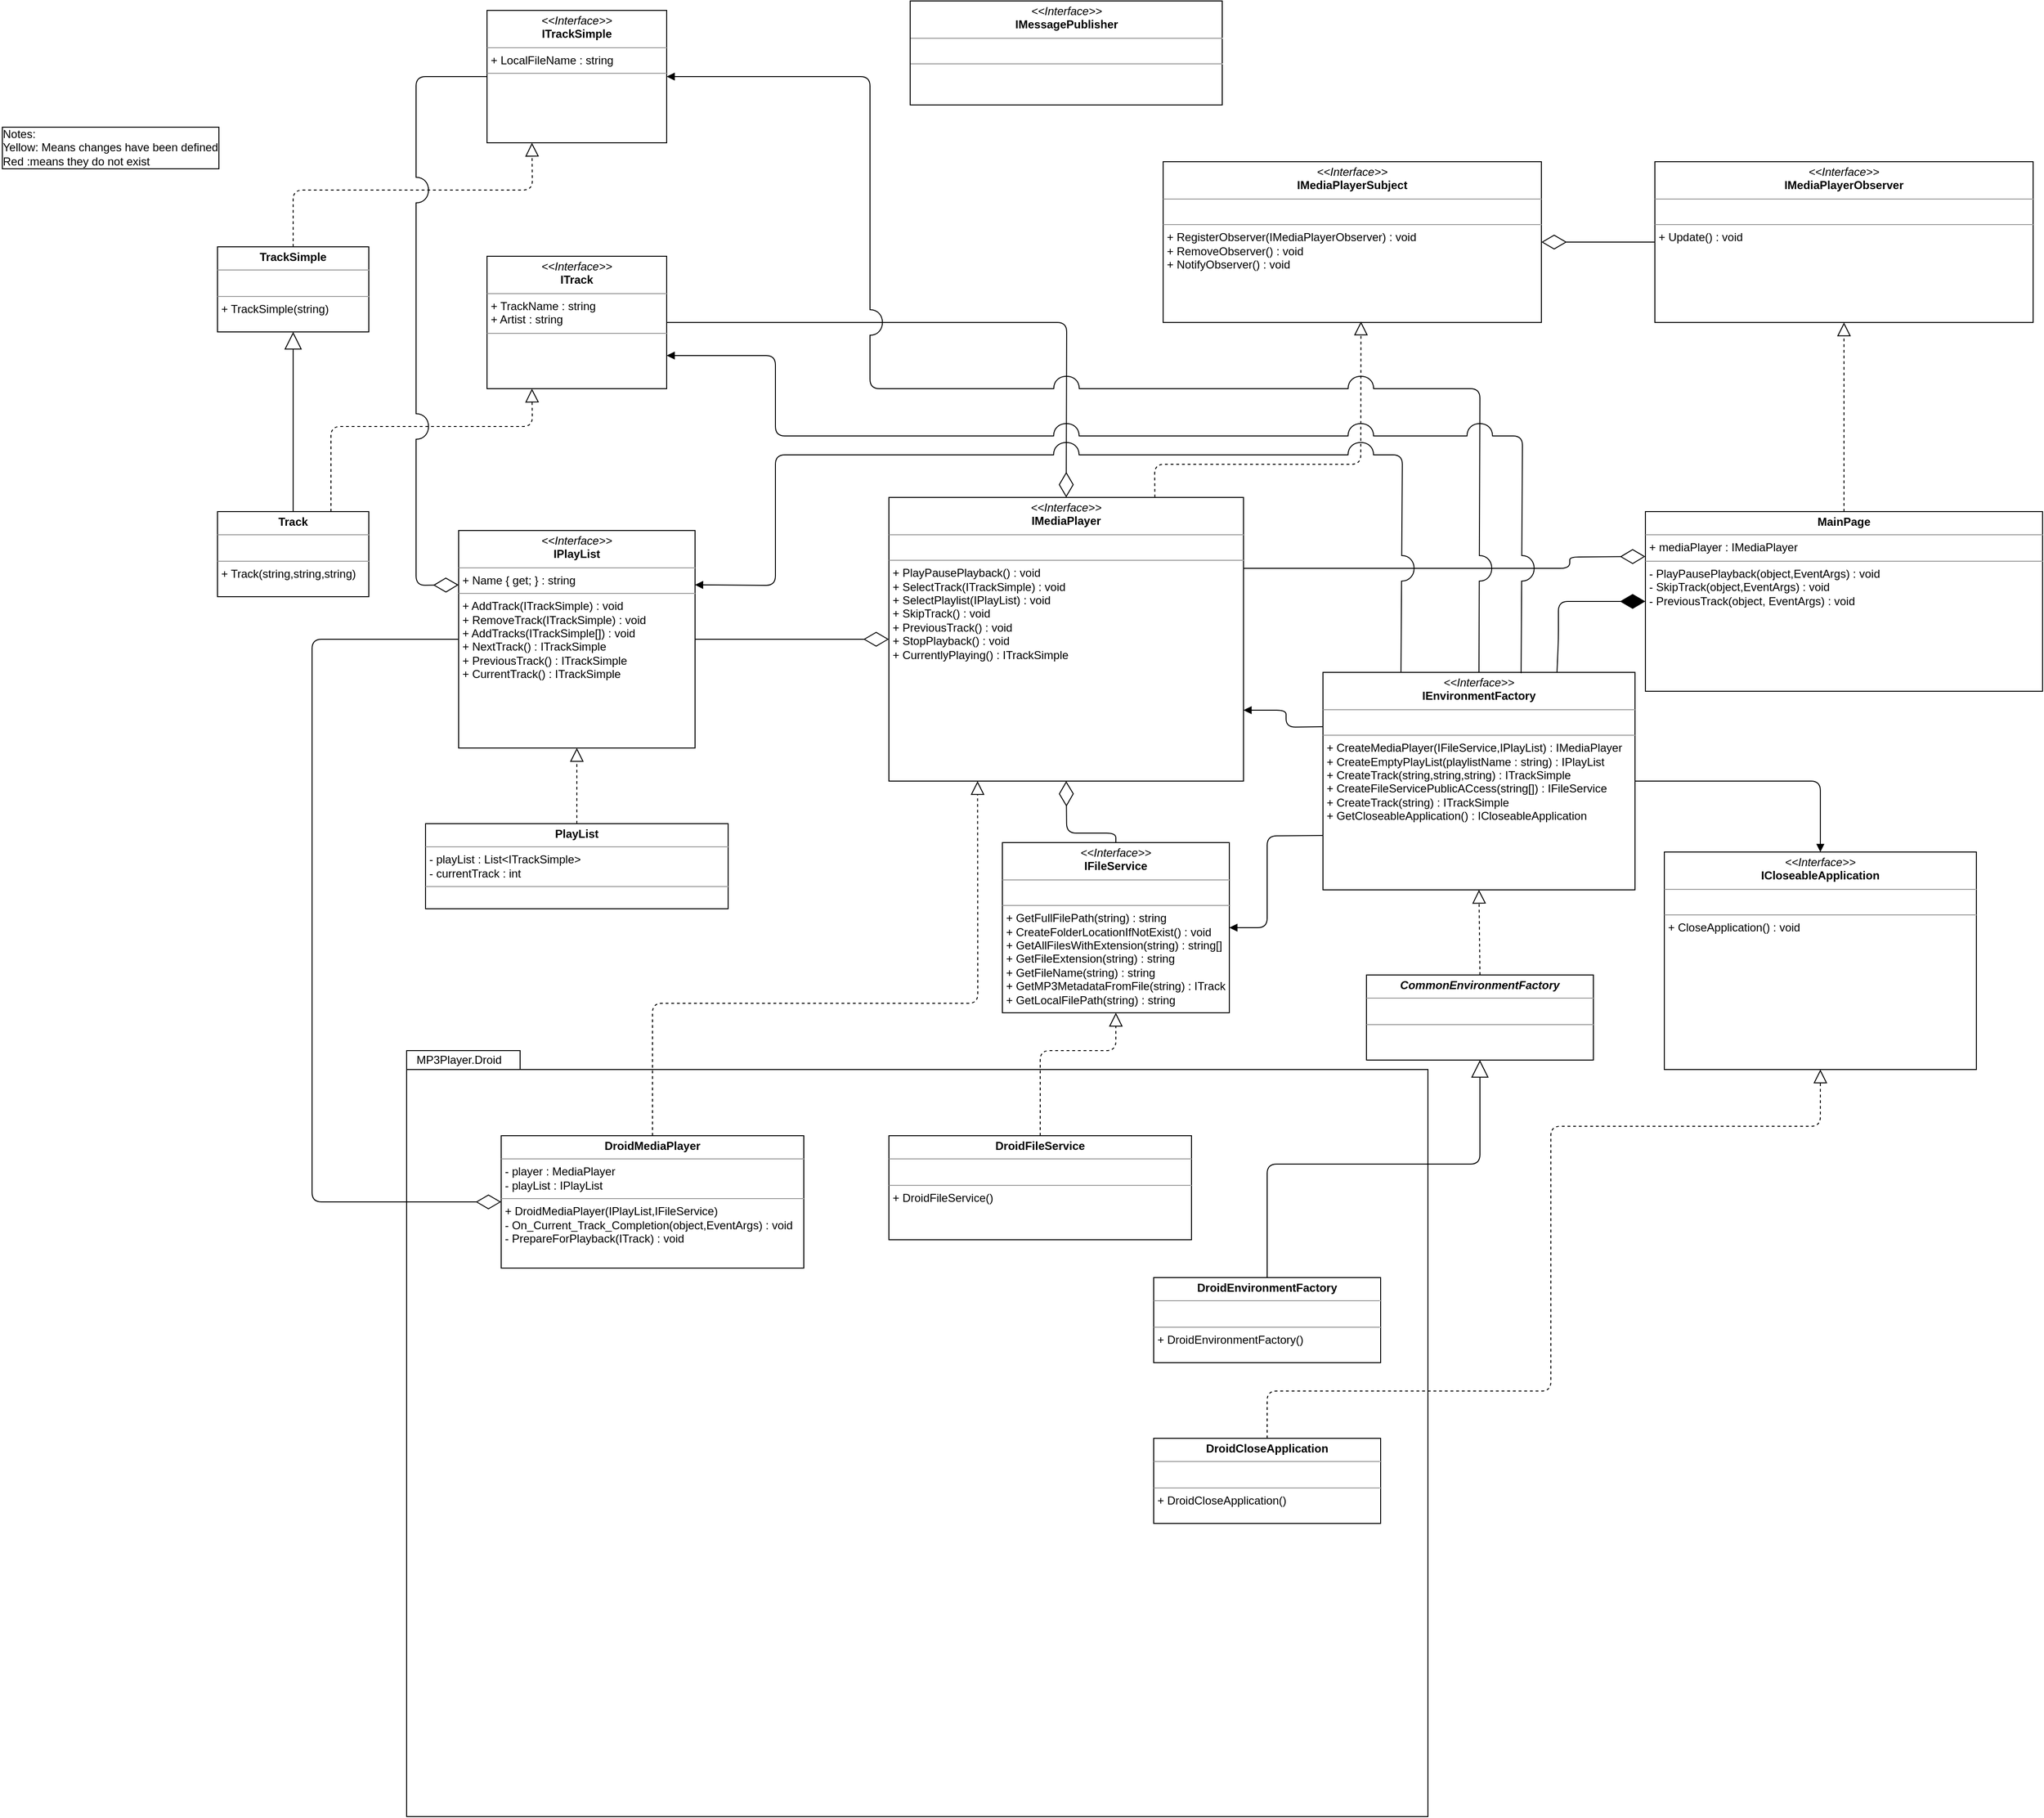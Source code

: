 <mxfile version="14.6.13" type="device"><diagram id="HUUeFHDhWBTNai8ZHie3" name="Page-1"><mxGraphModel dx="3972" dy="1922" grid="1" gridSize="10" guides="1" tooltips="1" connect="1" arrows="1" fold="1" page="1" pageScale="1" pageWidth="850" pageHeight="1100" math="0" shadow="0"><root><mxCell id="0"/><mxCell id="1" parent="0"/><mxCell id="qrjVzgQeKRkrGwkwkKDf-11" value="" style="endArrow=diamondThin;endFill=0;endSize=24;html=1;entryX=0;entryY=0.25;entryDx=0;entryDy=0;exitX=1;exitY=0.25;exitDx=0;exitDy=0;" parent="1" source="0vaAGUW5ZTAlbGXLbAiR-6" target="EVAu9j5WxXPU5zPUNy9v-1" edge="1"><mxGeometry width="160" relative="1" as="geometry"><mxPoint x="-390" y="-340" as="sourcePoint"/><mxPoint x="-230" y="-340" as="targetPoint"/><Array as="points"><mxPoint x="-260" y="-330"/><mxPoint x="-260" y="-342"/></Array></mxGeometry></mxCell><mxCell id="0vaAGUW5ZTAlbGXLbAiR-6" value="&lt;p style=&quot;margin: 0px ; margin-top: 4px ; text-align: center&quot;&gt;&lt;i&gt;&amp;lt;&amp;lt;Interface&amp;gt;&amp;gt;&lt;/i&gt;&lt;br&gt;&lt;b&gt;IMediaPlayer&lt;/b&gt;&lt;/p&gt;&lt;hr size=&quot;1&quot;&gt;&lt;p style=&quot;margin: 0px ; margin-left: 4px&quot;&gt;&lt;br&gt;&lt;/p&gt;&lt;hr size=&quot;1&quot;&gt;&lt;p style=&quot;margin: 0px ; margin-left: 4px&quot;&gt;&lt;span&gt;+ PlayPausePlayback() : void&lt;/span&gt;&lt;br&gt;&lt;/p&gt;&lt;p style=&quot;margin: 0px ; margin-left: 4px&quot;&gt;&lt;span&gt;+ SelectTrack(ITrackSimple) : void&lt;/span&gt;&lt;/p&gt;&lt;p style=&quot;margin: 0px ; margin-left: 4px&quot;&gt;&lt;span&gt;+ SelectPlaylist(IPlayList) : void&lt;/span&gt;&lt;/p&gt;&lt;p style=&quot;margin: 0px ; margin-left: 4px&quot;&gt;+ SkipTrack() : void&lt;span&gt;&lt;br&gt;&lt;/span&gt;&lt;/p&gt;&lt;p style=&quot;margin: 0px ; margin-left: 4px&quot;&gt;+ PreviousTrack() : void&lt;/p&gt;&lt;p style=&quot;margin: 0px ; margin-left: 4px&quot;&gt;+ StopPlayback() : void&lt;/p&gt;&lt;p style=&quot;margin: 0px ; margin-left: 4px&quot;&gt;+ CurrentlyPlaying() : ITrackSimple&lt;/p&gt;&lt;p style=&quot;margin: 0px ; margin-left: 4px&quot;&gt;&lt;br&gt;&lt;/p&gt;" style="verticalAlign=top;align=left;overflow=fill;fontSize=12;fontFamily=Helvetica;html=1;" parent="1" vertex="1"><mxGeometry x="-980" y="-405" width="375" height="300" as="geometry"/></mxCell><mxCell id="0vaAGUW5ZTAlbGXLbAiR-7" value="&lt;p style=&quot;margin: 0px ; margin-top: 4px ; text-align: center&quot;&gt;&lt;i&gt;&amp;lt;&amp;lt;Interface&amp;gt;&amp;gt;&lt;/i&gt;&lt;br&gt;&lt;b&gt;ITrack&lt;/b&gt;&lt;/p&gt;&lt;hr size=&quot;1&quot;&gt;&lt;p style=&quot;margin: 0px ; margin-left: 4px&quot;&gt;+ TrackName : string&lt;/p&gt;&lt;p style=&quot;margin: 0px ; margin-left: 4px&quot;&gt;+ Artist : string&lt;/p&gt;&lt;hr size=&quot;1&quot;&gt;&lt;p style=&quot;margin: 0px ; margin-left: 4px&quot;&gt;&lt;br&gt;&lt;/p&gt;" style="verticalAlign=top;align=left;overflow=fill;fontSize=12;fontFamily=Helvetica;html=1;" parent="1" vertex="1"><mxGeometry x="-1405" y="-660" width="190" height="140" as="geometry"/></mxCell><mxCell id="mlcBbqj9xhRoWr511YXS-2" value="&lt;p style=&quot;margin: 0px ; margin-top: 4px ; text-align: center&quot;&gt;&lt;i&gt;&amp;lt;&amp;lt;Interface&amp;gt;&amp;gt;&lt;/i&gt;&lt;br&gt;&lt;b&gt;IPlayList&lt;/b&gt;&lt;/p&gt;&lt;hr size=&quot;1&quot;&gt;&lt;p style=&quot;margin: 0px ; margin-left: 4px&quot;&gt;+ Name { get; } : string&lt;/p&gt;&lt;hr size=&quot;1&quot;&gt;&lt;p style=&quot;margin: 0px ; margin-left: 4px&quot;&gt;+ AddTrack(ITrackSimple) : void&lt;/p&gt;&lt;p style=&quot;margin: 0px ; margin-left: 4px&quot;&gt;+ RemoveTrack(ITrackSimple) : void&lt;/p&gt;&lt;p style=&quot;margin: 0px ; margin-left: 4px&quot;&gt;+ AddTracks(ITrackSimple[]) : void&lt;/p&gt;&lt;p style=&quot;margin: 0px ; margin-left: 4px&quot;&gt;+ NextTrack() : ITrackSimple&lt;/p&gt;&lt;p style=&quot;margin: 0px ; margin-left: 4px&quot;&gt;+ PreviousTrack() : ITrackSimple&lt;/p&gt;&lt;p style=&quot;margin: 0px ; margin-left: 4px&quot;&gt;+ CurrentTrack() : ITrackSimple&amp;nbsp;&lt;/p&gt;&lt;p style=&quot;margin: 0px ; margin-left: 4px&quot;&gt;&lt;br&gt;&lt;/p&gt;" style="verticalAlign=top;align=left;overflow=fill;fontSize=12;fontFamily=Helvetica;html=1;" parent="1" vertex="1"><mxGeometry x="-1435" y="-370" width="250" height="230" as="geometry"/></mxCell><mxCell id="mlcBbqj9xhRoWr511YXS-3" value="" style="endArrow=diamondThin;endFill=0;endSize=24;html=1;entryX=0;entryY=0.5;entryDx=0;entryDy=0;exitX=1;exitY=0.5;exitDx=0;exitDy=0;" parent="1" source="mlcBbqj9xhRoWr511YXS-2" target="0vaAGUW5ZTAlbGXLbAiR-6" edge="1"><mxGeometry width="160" relative="1" as="geometry"><mxPoint x="-1230" y="-340" as="sourcePoint"/><mxPoint x="-1070" y="-340" as="targetPoint"/></mxGeometry></mxCell><mxCell id="mlcBbqj9xhRoWr511YXS-4" value="&lt;p style=&quot;margin: 0px ; margin-top: 4px ; text-align: center&quot;&gt;&lt;b&gt;PlayList&lt;/b&gt;&lt;/p&gt;&lt;hr size=&quot;1&quot;&gt;&lt;p style=&quot;margin: 0px ; margin-left: 4px&quot;&gt;- playList : List&amp;lt;ITrackSimple&amp;gt;&lt;/p&gt;&lt;p style=&quot;margin: 0px ; margin-left: 4px&quot;&gt;- currentTrack : int&lt;/p&gt;&lt;hr size=&quot;1&quot;&gt;&lt;p style=&quot;margin: 0px ; margin-left: 4px&quot;&gt;&lt;br&gt;&lt;/p&gt;" style="verticalAlign=top;align=left;overflow=fill;fontSize=12;fontFamily=Helvetica;html=1;" parent="1" vertex="1"><mxGeometry x="-1470" y="-60" width="320" height="90" as="geometry"/></mxCell><mxCell id="mlcBbqj9xhRoWr511YXS-5" value="" style="endArrow=block;dashed=1;endFill=0;endSize=12;html=1;entryX=0.5;entryY=1;entryDx=0;entryDy=0;exitX=0.5;exitY=0;exitDx=0;exitDy=0;" parent="1" source="mlcBbqj9xhRoWr511YXS-4" target="mlcBbqj9xhRoWr511YXS-2" edge="1"><mxGeometry width="160" relative="1" as="geometry"><mxPoint x="-1560" y="-90" as="sourcePoint"/><mxPoint x="-1400" y="-90" as="targetPoint"/></mxGeometry></mxCell><mxCell id="mlcBbqj9xhRoWr511YXS-8" value="" style="group;" parent="1" vertex="1" connectable="0"><mxGeometry x="-1490" y="180" width="1080" height="810" as="geometry"/></mxCell><mxCell id="mlcBbqj9xhRoWr511YXS-6" value="" style="shape=folder;fontStyle=1;spacingTop=10;tabWidth=120;tabHeight=20;tabPosition=left;html=1;" parent="mlcBbqj9xhRoWr511YXS-8" vertex="1"><mxGeometry width="1080" height="810" as="geometry"/></mxCell><mxCell id="mlcBbqj9xhRoWr511YXS-7" value="MP3Player.Droid" style="text;html=1;align=center;verticalAlign=middle;resizable=0;points=[];autosize=1;" parent="mlcBbqj9xhRoWr511YXS-8" vertex="1"><mxGeometry width="110" height="20" as="geometry"/></mxCell><mxCell id="mlcBbqj9xhRoWr511YXS-9" value="&lt;p style=&quot;margin: 0px ; margin-top: 4px ; text-align: center&quot;&gt;&lt;b&gt;DroidMediaPlayer&lt;/b&gt;&lt;/p&gt;&lt;hr size=&quot;1&quot;&gt;&lt;p style=&quot;margin: 0px ; margin-left: 4px&quot;&gt;- player : MediaPlayer&lt;/p&gt;&lt;p style=&quot;margin: 0px ; margin-left: 4px&quot;&gt;- playList : IPlayList&lt;/p&gt;&lt;hr size=&quot;1&quot;&gt;&lt;p style=&quot;margin: 0px ; margin-left: 4px&quot;&gt;+ DroidMediaPlayer(IPlayList,IFileService)&lt;/p&gt;&lt;p style=&quot;margin: 0px ; margin-left: 4px&quot;&gt;-&amp;nbsp;On_Current_Track_Completion(object,EventArgs) : void&lt;/p&gt;&lt;p style=&quot;margin: 0px ; margin-left: 4px&quot;&gt;-&amp;nbsp;PrepareForPlayback(ITrack) : void&lt;/p&gt;" style="verticalAlign=top;align=left;overflow=fill;fontSize=12;fontFamily=Helvetica;html=1;" parent="mlcBbqj9xhRoWr511YXS-8" vertex="1"><mxGeometry x="100" y="90" width="320" height="140" as="geometry"/></mxCell><mxCell id="mlcBbqj9xhRoWr511YXS-21" value="&lt;p style=&quot;margin: 0px ; margin-top: 4px ; text-align: center&quot;&gt;&lt;b&gt;DroidFileService&lt;/b&gt;&lt;/p&gt;&lt;hr size=&quot;1&quot;&gt;&lt;p style=&quot;margin: 0px ; margin-left: 4px&quot;&gt;&lt;br&gt;&lt;/p&gt;&lt;hr size=&quot;1&quot;&gt;&lt;p style=&quot;margin: 0px ; margin-left: 4px&quot;&gt;+ DroidFileService()&lt;/p&gt;" style="verticalAlign=top;align=left;overflow=fill;fontSize=12;fontFamily=Helvetica;html=1;" parent="mlcBbqj9xhRoWr511YXS-8" vertex="1"><mxGeometry x="510" y="90" width="320" height="110" as="geometry"/></mxCell><mxCell id="qrjVzgQeKRkrGwkwkKDf-4" value="&lt;p style=&quot;margin: 0px ; margin-top: 4px ; text-align: center&quot;&gt;&lt;b&gt;DroidEnvironmentFactory&lt;/b&gt;&lt;/p&gt;&lt;hr size=&quot;1&quot;&gt;&lt;p style=&quot;margin: 0px ; margin-left: 4px&quot;&gt;&lt;br&gt;&lt;/p&gt;&lt;hr size=&quot;1&quot;&gt;&lt;p style=&quot;margin: 0px ; margin-left: 4px&quot;&gt;+ DroidEnvironmentFactory()&lt;/p&gt;" style="verticalAlign=top;align=left;overflow=fill;fontSize=12;fontFamily=Helvetica;html=1;" parent="mlcBbqj9xhRoWr511YXS-8" vertex="1"><mxGeometry x="790" y="240" width="240" height="90" as="geometry"/></mxCell><mxCell id="DmhNiQMh7AugQAkQsUif-3" value="&lt;p style=&quot;margin: 0px ; margin-top: 4px ; text-align: center&quot;&gt;&lt;b&gt;DroidCloseApplication&lt;/b&gt;&lt;/p&gt;&lt;hr size=&quot;1&quot;&gt;&lt;p style=&quot;margin: 0px ; margin-left: 4px&quot;&gt;&lt;br&gt;&lt;/p&gt;&lt;hr size=&quot;1&quot;&gt;&lt;p style=&quot;margin: 0px ; margin-left: 4px&quot;&gt;+ DroidCloseApplication()&lt;/p&gt;" style="verticalAlign=top;align=left;overflow=fill;fontSize=12;fontFamily=Helvetica;html=1;" parent="mlcBbqj9xhRoWr511YXS-8" vertex="1"><mxGeometry x="790" y="410" width="240" height="90" as="geometry"/></mxCell><mxCell id="mlcBbqj9xhRoWr511YXS-10" value="" style="endArrow=block;dashed=1;endFill=0;endSize=12;html=1;entryX=0.25;entryY=1;entryDx=0;entryDy=0;exitX=0.5;exitY=0;exitDx=0;exitDy=0;" parent="1" source="mlcBbqj9xhRoWr511YXS-9" target="0vaAGUW5ZTAlbGXLbAiR-6" edge="1"><mxGeometry width="160" relative="1" as="geometry"><mxPoint x="-940" y="60" as="sourcePoint"/><mxPoint x="-780" y="60" as="targetPoint"/><Array as="points"><mxPoint x="-1230" y="130"/><mxPoint x="-886" y="130"/></Array></mxGeometry></mxCell><mxCell id="mlcBbqj9xhRoWr511YXS-11" value="" style="endArrow=diamondThin;endFill=0;endSize=24;html=1;entryX=0;entryY=0.5;entryDx=0;entryDy=0;exitX=0;exitY=0.5;exitDx=0;exitDy=0;" parent="1" source="mlcBbqj9xhRoWr511YXS-2" target="mlcBbqj9xhRoWr511YXS-9" edge="1"><mxGeometry width="160" relative="1" as="geometry"><mxPoint x="-1420" y="90" as="sourcePoint"/><mxPoint x="-1260" y="90" as="targetPoint"/><Array as="points"><mxPoint x="-1590" y="-255"/><mxPoint x="-1590" y="340"/></Array></mxGeometry></mxCell><mxCell id="mlcBbqj9xhRoWr511YXS-14" value="" style="endArrow=diamondThin;endFill=0;endSize=24;html=1;entryX=0.5;entryY=0;entryDx=0;entryDy=0;exitX=1;exitY=0.5;exitDx=0;exitDy=0;" parent="1" source="0vaAGUW5ZTAlbGXLbAiR-7" target="0vaAGUW5ZTAlbGXLbAiR-6" edge="1"><mxGeometry width="160" relative="1" as="geometry"><mxPoint x="-1040" y="-560" as="sourcePoint"/><mxPoint x="-970" y="-200" as="targetPoint"/><Array as="points"><mxPoint x="-792" y="-590"/></Array></mxGeometry></mxCell><mxCell id="mlcBbqj9xhRoWr511YXS-15" value="&lt;p style=&quot;margin: 0px ; margin-top: 4px ; text-align: center&quot;&gt;&lt;i&gt;&amp;lt;&amp;lt;Interface&amp;gt;&amp;gt;&lt;/i&gt;&lt;br&gt;&lt;b&gt;IFileService&lt;/b&gt;&lt;/p&gt;&lt;hr size=&quot;1&quot;&gt;&lt;p style=&quot;margin: 0px ; margin-left: 4px&quot;&gt;&lt;br&gt;&lt;/p&gt;&lt;hr size=&quot;1&quot;&gt;&lt;p style=&quot;margin: 0px ; margin-left: 4px&quot;&gt;+ GetFullFilePath(string) : string&lt;/p&gt;&lt;p style=&quot;margin: 0px ; margin-left: 4px&quot;&gt;+ CreateFolderLocationIfNotExist() : void&lt;/p&gt;&lt;p style=&quot;margin: 0px ; margin-left: 4px&quot;&gt;+ GetAllFilesWithExtension(string) : string[]&lt;/p&gt;&lt;p style=&quot;margin: 0px ; margin-left: 4px&quot;&gt;+ GetFileExtension(string) : string&lt;/p&gt;&lt;p style=&quot;margin: 0px ; margin-left: 4px&quot;&gt;+ GetFileName(string) : string&lt;/p&gt;&lt;p style=&quot;margin: 0px ; margin-left: 4px&quot;&gt;+ GetMP3MetadataFromFile(string) : ITrack&lt;/p&gt;&lt;p style=&quot;margin: 0px ; margin-left: 4px&quot;&gt;+ GetLocalFilePath(string) : string&lt;/p&gt;" style="verticalAlign=top;align=left;overflow=fill;fontSize=12;fontFamily=Helvetica;html=1;" parent="1" vertex="1"><mxGeometry x="-860" y="-40" width="240" height="180" as="geometry"/></mxCell><mxCell id="mlcBbqj9xhRoWr511YXS-22" value="" style="endArrow=block;dashed=1;endFill=0;endSize=12;html=1;entryX=0.5;entryY=1;entryDx=0;entryDy=0;exitX=0.5;exitY=0;exitDx=0;exitDy=0;" parent="1" source="mlcBbqj9xhRoWr511YXS-21" target="mlcBbqj9xhRoWr511YXS-15" edge="1"><mxGeometry width="160" relative="1" as="geometry"><mxPoint x="-1220" y="280" as="sourcePoint"/><mxPoint x="-876.25" y="-50" as="targetPoint"/><Array as="points"><mxPoint x="-820" y="180"/><mxPoint x="-740" y="180"/></Array></mxGeometry></mxCell><mxCell id="mlcBbqj9xhRoWr511YXS-23" value="" style="endArrow=diamondThin;endFill=0;endSize=24;html=1;exitX=0.5;exitY=0;exitDx=0;exitDy=0;entryX=0.5;entryY=1;entryDx=0;entryDy=0;" parent="1" source="mlcBbqj9xhRoWr511YXS-15" target="0vaAGUW5ZTAlbGXLbAiR-6" edge="1"><mxGeometry width="160" relative="1" as="geometry"><mxPoint x="-1110" y="30" as="sourcePoint"/><mxPoint x="-950" y="30" as="targetPoint"/><Array as="points"><mxPoint x="-740" y="-50"/><mxPoint x="-792" y="-50"/></Array></mxGeometry></mxCell><mxCell id="mlcBbqj9xhRoWr511YXS-25" value="&lt;p style=&quot;margin: 0px ; margin-top: 4px ; text-align: center&quot;&gt;&lt;b&gt;Track&lt;/b&gt;&lt;/p&gt;&lt;hr size=&quot;1&quot;&gt;&lt;p style=&quot;margin: 0px ; margin-left: 4px&quot;&gt;&lt;br&gt;&lt;/p&gt;&lt;hr size=&quot;1&quot;&gt;&lt;p style=&quot;margin: 0px ; margin-left: 4px&quot;&gt;+ Track(string,string,string)&lt;/p&gt;" style="verticalAlign=top;align=left;overflow=fill;fontSize=12;fontFamily=Helvetica;html=1;" parent="1" vertex="1"><mxGeometry x="-1690" y="-390" width="160" height="90" as="geometry"/></mxCell><mxCell id="mlcBbqj9xhRoWr511YXS-26" value="" style="endArrow=block;dashed=1;endFill=0;endSize=12;html=1;entryX=0.25;entryY=1;entryDx=0;entryDy=0;exitX=0.75;exitY=0;exitDx=0;exitDy=0;" parent="1" source="mlcBbqj9xhRoWr511YXS-25" target="0vaAGUW5ZTAlbGXLbAiR-7" edge="1"><mxGeometry width="160" relative="1" as="geometry"><mxPoint x="-1630" y="-550" as="sourcePoint"/><mxPoint x="-1470" y="-550" as="targetPoint"/><Array as="points"><mxPoint x="-1570" y="-480"/><mxPoint x="-1357" y="-480"/></Array></mxGeometry></mxCell><mxCell id="mlcBbqj9xhRoWr511YXS-27" value="Notes:&lt;br&gt;Yellow: Means changes have been defined&lt;br&gt;Red :means they do not exist" style="text;html=1;align=left;verticalAlign=middle;resizable=0;points=[];autosize=1;labelBackgroundColor=#ffffff;labelBorderColor=#000000;" parent="1" vertex="1"><mxGeometry x="-1920" y="-800" width="240" height="50" as="geometry"/></mxCell><mxCell id="mlcBbqj9xhRoWr511YXS-29" value="&lt;p style=&quot;margin: 0px ; margin-top: 4px ; text-align: center&quot;&gt;&lt;i&gt;&amp;lt;&amp;lt;Interface&amp;gt;&amp;gt;&lt;/i&gt;&lt;br&gt;&lt;b&gt;IMediaPlayerSubject&lt;/b&gt;&lt;/p&gt;&lt;hr size=&quot;1&quot;&gt;&lt;p style=&quot;margin: 0px ; margin-left: 4px&quot;&gt;&lt;br&gt;&lt;/p&gt;&lt;hr size=&quot;1&quot;&gt;&lt;p style=&quot;margin: 0px ; margin-left: 4px&quot;&gt;+ RegisterObserver(IMediaPlayerObserver) : void&lt;/p&gt;&lt;p style=&quot;margin: 0px ; margin-left: 4px&quot;&gt;+ RemoveObserver() : void&lt;/p&gt;&lt;p style=&quot;margin: 0px ; margin-left: 4px&quot;&gt;+ NotifyObserver() : void&lt;/p&gt;&lt;p style=&quot;margin: 0px ; margin-left: 4px&quot;&gt;&lt;br&gt;&lt;/p&gt;" style="verticalAlign=top;align=left;overflow=fill;fontSize=12;fontFamily=Helvetica;html=1;" parent="1" vertex="1"><mxGeometry x="-690" y="-760" width="400" height="170" as="geometry"/></mxCell><mxCell id="mlcBbqj9xhRoWr511YXS-30" value="&lt;p style=&quot;margin: 0px ; margin-top: 4px ; text-align: center&quot;&gt;&lt;i&gt;&amp;lt;&amp;lt;Interface&amp;gt;&amp;gt;&lt;/i&gt;&lt;br&gt;&lt;b&gt;IMediaPlayerObserver&lt;/b&gt;&lt;/p&gt;&lt;hr size=&quot;1&quot;&gt;&lt;p style=&quot;margin: 0px ; margin-left: 4px&quot;&gt;&lt;br&gt;&lt;/p&gt;&lt;hr size=&quot;1&quot;&gt;&lt;p style=&quot;margin: 0px ; margin-left: 4px&quot;&gt;+ Update() : void&lt;/p&gt;&lt;p style=&quot;margin: 0px ; margin-left: 4px&quot;&gt;&lt;br&gt;&lt;/p&gt;" style="verticalAlign=top;align=left;overflow=fill;fontSize=12;fontFamily=Helvetica;html=1;" parent="1" vertex="1"><mxGeometry x="-170" y="-760" width="400" height="170" as="geometry"/></mxCell><mxCell id="mlcBbqj9xhRoWr511YXS-31" value="" style="endArrow=block;dashed=1;endFill=0;endSize=12;html=1;exitX=0.75;exitY=0;exitDx=0;exitDy=0;entryX=0.523;entryY=0.994;entryDx=0;entryDy=0;entryPerimeter=0;" parent="1" source="0vaAGUW5ZTAlbGXLbAiR-6" target="mlcBbqj9xhRoWr511YXS-29" edge="1"><mxGeometry width="160" relative="1" as="geometry"><mxPoint x="-560" y="-360" as="sourcePoint"/><mxPoint x="-400" y="-360" as="targetPoint"/><Array as="points"><mxPoint x="-699" y="-440"/><mxPoint x="-481" y="-440"/></Array></mxGeometry></mxCell><mxCell id="mlcBbqj9xhRoWr511YXS-32" value="" style="endArrow=diamondThin;endFill=0;endSize=24;html=1;entryX=1;entryY=0.5;entryDx=0;entryDy=0;exitX=0;exitY=0.5;exitDx=0;exitDy=0;" parent="1" source="mlcBbqj9xhRoWr511YXS-30" target="mlcBbqj9xhRoWr511YXS-29" edge="1"><mxGeometry width="160" relative="1" as="geometry"><mxPoint x="-360" y="-330" as="sourcePoint"/><mxPoint x="-200" y="-330" as="targetPoint"/></mxGeometry></mxCell><mxCell id="EVAu9j5WxXPU5zPUNy9v-1" value="&lt;p style=&quot;margin: 0px ; margin-top: 4px ; text-align: center&quot;&gt;&lt;b&gt;MainPage&lt;/b&gt;&lt;/p&gt;&lt;hr size=&quot;1&quot;&gt;&lt;p style=&quot;margin: 0px ; margin-left: 4px&quot;&gt;+ mediaPlayer : IMediaPlayer&lt;/p&gt;&lt;hr size=&quot;1&quot;&gt;&lt;p style=&quot;margin: 0px ; margin-left: 4px&quot;&gt;- PlayPausePlayback(object,EventArgs) : void&lt;/p&gt;&lt;p style=&quot;margin: 0px ; margin-left: 4px&quot;&gt;- SkipTrack(object,EventArgs) : void&lt;/p&gt;&lt;p style=&quot;margin: 0px ; margin-left: 4px&quot;&gt;- PreviousTrack(object, EventArgs) : void&lt;/p&gt;" style="verticalAlign=top;align=left;overflow=fill;fontSize=12;fontFamily=Helvetica;html=1;" parent="1" vertex="1"><mxGeometry x="-180" y="-390" width="420" height="190" as="geometry"/></mxCell><mxCell id="EVAu9j5WxXPU5zPUNy9v-2" value="" style="endArrow=block;dashed=1;endFill=0;endSize=12;html=1;entryX=0.5;entryY=1;entryDx=0;entryDy=0;exitX=0.5;exitY=0;exitDx=0;exitDy=0;" parent="1" source="EVAu9j5WxXPU5zPUNy9v-1" target="mlcBbqj9xhRoWr511YXS-30" edge="1"><mxGeometry width="160" relative="1" as="geometry"><mxPoint x="70" y="-460" as="sourcePoint"/><mxPoint x="-160" y="-450" as="targetPoint"/></mxGeometry></mxCell><mxCell id="EVAu9j5WxXPU5zPUNy9v-3" value="" style="endArrow=diamondThin;endFill=1;endSize=24;html=1;entryX=0;entryY=0.5;entryDx=0;entryDy=0;exitX=0.75;exitY=0;exitDx=0;exitDy=0;" parent="1" source="qrjVzgQeKRkrGwkwkKDf-1" target="EVAu9j5WxXPU5zPUNy9v-1" edge="1"><mxGeometry width="160" relative="1" as="geometry"><mxPoint x="-540" y="-280" as="sourcePoint"/><mxPoint x="-380" y="-280" as="targetPoint"/><Array as="points"><mxPoint x="-272" y="-255"/><mxPoint x="-272" y="-295"/></Array></mxGeometry></mxCell><mxCell id="qrjVzgQeKRkrGwkwkKDf-1" value="&lt;p style=&quot;margin: 0px ; margin-top: 4px ; text-align: center&quot;&gt;&lt;i&gt;&amp;lt;&amp;lt;Interface&amp;gt;&amp;gt;&lt;/i&gt;&lt;br&gt;&lt;b&gt;IEnvironmentFactory&lt;/b&gt;&lt;/p&gt;&lt;hr size=&quot;1&quot;&gt;&lt;p style=&quot;margin: 0px ; margin-left: 4px&quot;&gt;&lt;br&gt;&lt;/p&gt;&lt;hr size=&quot;1&quot;&gt;&lt;p style=&quot;margin: 0px ; margin-left: 4px&quot;&gt;+ CreateMediaPlayer(IFileService,IPlayList) : IMediaPlayer&lt;/p&gt;&lt;p style=&quot;margin: 0px ; margin-left: 4px&quot;&gt;+ CreateEmptyPlayList(playlistName : string) : IPlayList&lt;/p&gt;&lt;p style=&quot;margin: 0px ; margin-left: 4px&quot;&gt;+ CreateTrack(string,string,string) : ITrackSimple&lt;/p&gt;&lt;p style=&quot;margin: 0px ; margin-left: 4px&quot;&gt;+ CreateFileServicePublicACcess(string[]) : IFileService&lt;/p&gt;&lt;p style=&quot;margin: 0px ; margin-left: 4px&quot;&gt;+ CreateTrack(string) : ITrackSimple&lt;/p&gt;&lt;p style=&quot;margin: 0px ; margin-left: 4px&quot;&gt;+ GetCloseableApplication() : ICloseableApplication&lt;/p&gt;" style="verticalAlign=top;align=left;overflow=fill;fontSize=12;fontFamily=Helvetica;html=1;" parent="1" vertex="1"><mxGeometry x="-521" y="-220" width="330" height="230" as="geometry"/></mxCell><mxCell id="qrjVzgQeKRkrGwkwkKDf-2" value="&lt;p style=&quot;margin: 0px ; margin-top: 4px ; text-align: center&quot;&gt;&lt;b&gt;&lt;i&gt;CommonEnvironmentFactory&lt;/i&gt;&lt;/b&gt;&lt;/p&gt;&lt;hr size=&quot;1&quot;&gt;&lt;p style=&quot;margin: 0px ; margin-left: 4px&quot;&gt;&lt;br&gt;&lt;/p&gt;&lt;hr size=&quot;1&quot;&gt;&lt;p style=&quot;margin: 0px ; margin-left: 4px&quot;&gt;&lt;br&gt;&lt;/p&gt;" style="verticalAlign=top;align=left;overflow=fill;fontSize=12;fontFamily=Helvetica;html=1;" parent="1" vertex="1"><mxGeometry x="-475" y="100" width="240" height="90" as="geometry"/></mxCell><mxCell id="qrjVzgQeKRkrGwkwkKDf-3" value="" style="endArrow=block;dashed=1;endFill=0;endSize=12;html=1;entryX=0.5;entryY=1;entryDx=0;entryDy=0;exitX=0.5;exitY=0;exitDx=0;exitDy=0;" parent="1" source="qrjVzgQeKRkrGwkwkKDf-2" target="qrjVzgQeKRkrGwkwkKDf-1" edge="1"><mxGeometry width="160" relative="1" as="geometry"><mxPoint x="-810" y="280" as="sourcePoint"/><mxPoint x="-755" y="130" as="targetPoint"/><Array as="points"/></mxGeometry></mxCell><mxCell id="qrjVzgQeKRkrGwkwkKDf-5" value="" style="endArrow=block;endSize=16;endFill=0;html=1;exitX=0.5;exitY=0;exitDx=0;exitDy=0;entryX=0.5;entryY=1;entryDx=0;entryDy=0;" parent="1" source="qrjVzgQeKRkrGwkwkKDf-4" target="qrjVzgQeKRkrGwkwkKDf-2" edge="1"><mxGeometry width="160" relative="1" as="geometry"><mxPoint x="-210" y="390" as="sourcePoint"/><mxPoint x="-50" y="390" as="targetPoint"/><Array as="points"><mxPoint x="-580" y="300"/><mxPoint x="-355" y="300"/></Array></mxGeometry></mxCell><mxCell id="qrjVzgQeKRkrGwkwkKDf-7" value="" style="html=1;verticalAlign=bottom;endArrow=block;exitX=0;exitY=0.75;exitDx=0;exitDy=0;entryX=1;entryY=0.5;entryDx=0;entryDy=0;" parent="1" source="qrjVzgQeKRkrGwkwkKDf-1" target="mlcBbqj9xhRoWr511YXS-15" edge="1"><mxGeometry width="80" relative="1" as="geometry"><mxPoint x="-640" y="-40" as="sourcePoint"/><mxPoint x="-560" y="-40" as="targetPoint"/><Array as="points"><mxPoint x="-580" y="-47"/><mxPoint x="-580" y="50"/></Array></mxGeometry></mxCell><mxCell id="qrjVzgQeKRkrGwkwkKDf-8" value="" style="html=1;verticalAlign=bottom;endArrow=block;exitX=0;exitY=0.25;exitDx=0;exitDy=0;entryX=1;entryY=0.75;entryDx=0;entryDy=0;" parent="1" source="qrjVzgQeKRkrGwkwkKDf-1" target="0vaAGUW5ZTAlbGXLbAiR-6" edge="1"><mxGeometry width="80" relative="1" as="geometry"><mxPoint x="-630" y="-30" as="sourcePoint"/><mxPoint x="-550" y="-30" as="targetPoint"/><Array as="points"><mxPoint x="-560" y="-162"/><mxPoint x="-560" y="-180"/></Array></mxGeometry></mxCell><mxCell id="qrjVzgQeKRkrGwkwkKDf-9" value="" style="html=1;verticalAlign=bottom;endArrow=block;exitX=0.25;exitY=0;exitDx=0;exitDy=0;entryX=1;entryY=0.25;entryDx=0;entryDy=0;jumpStyle=arc;jumpSize=27;" parent="1" source="qrjVzgQeKRkrGwkwkKDf-1" target="mlcBbqj9xhRoWr511YXS-2" edge="1"><mxGeometry width="80" relative="1" as="geometry"><mxPoint x="-510" y="-152.5" as="sourcePoint"/><mxPoint x="-595" y="-170" as="targetPoint"/><Array as="points"><mxPoint x="-437" y="-450"/><mxPoint x="-1100" y="-450"/><mxPoint x="-1100" y="-312"/></Array></mxGeometry></mxCell><mxCell id="qrjVzgQeKRkrGwkwkKDf-10" value="" style="html=1;verticalAlign=bottom;endArrow=block;exitX=0.5;exitY=0;exitDx=0;exitDy=0;entryX=1;entryY=0.5;entryDx=0;entryDy=0;jumpStyle=arc;jumpSize=27;" parent="1" source="qrjVzgQeKRkrGwkwkKDf-1" target="qrjVzgQeKRkrGwkwkKDf-14" edge="1"><mxGeometry width="80" relative="1" as="geometry"><mxPoint x="-427.5" y="-210" as="sourcePoint"/><mxPoint x="-1205" y="-302.5" as="targetPoint"/><Array as="points"><mxPoint x="-355" y="-520"/><mxPoint x="-1000" y="-520"/><mxPoint x="-1000" y="-555"/><mxPoint x="-1000" y="-850"/></Array></mxGeometry></mxCell><mxCell id="qrjVzgQeKRkrGwkwkKDf-14" value="&lt;p style=&quot;margin: 0px ; margin-top: 4px ; text-align: center&quot;&gt;&lt;i&gt;&amp;lt;&amp;lt;Interface&amp;gt;&amp;gt;&lt;/i&gt;&lt;br&gt;&lt;b&gt;ITrackSimple&lt;/b&gt;&lt;/p&gt;&lt;hr size=&quot;1&quot;&gt;&lt;p style=&quot;margin: 0px ; margin-left: 4px&quot;&gt;&lt;span&gt;+ LocalFileName : string&lt;/span&gt;&lt;br&gt;&lt;/p&gt;&lt;hr size=&quot;1&quot;&gt;&lt;p style=&quot;margin: 0px ; margin-left: 4px&quot;&gt;&lt;br&gt;&lt;/p&gt;" style="verticalAlign=top;align=left;overflow=fill;fontSize=12;fontFamily=Helvetica;html=1;" parent="1" vertex="1"><mxGeometry x="-1405" y="-920" width="190" height="140" as="geometry"/></mxCell><mxCell id="qrjVzgQeKRkrGwkwkKDf-16" value="" style="html=1;verticalAlign=bottom;endArrow=block;exitX=0.635;exitY=0.004;exitDx=0;exitDy=0;entryX=1;entryY=0.75;entryDx=0;entryDy=0;jumpStyle=arc;jumpSize=27;exitPerimeter=0;" parent="1" source="qrjVzgQeKRkrGwkwkKDf-1" target="0vaAGUW5ZTAlbGXLbAiR-7" edge="1"><mxGeometry width="80" relative="1" as="geometry"><mxPoint x="-345" y="-210" as="sourcePoint"/><mxPoint x="-1205.0" y="-545" as="targetPoint"/><Array as="points"><mxPoint x="-310" y="-470"/><mxPoint x="-1100" y="-470"/><mxPoint x="-1100" y="-555"/></Array></mxGeometry></mxCell><mxCell id="qrjVzgQeKRkrGwkwkKDf-18" value="&lt;p style=&quot;margin: 0px ; margin-top: 4px ; text-align: center&quot;&gt;&lt;b&gt;TrackSimple&lt;/b&gt;&lt;/p&gt;&lt;hr size=&quot;1&quot;&gt;&lt;p style=&quot;margin: 0px ; margin-left: 4px&quot;&gt;&lt;br&gt;&lt;/p&gt;&lt;hr size=&quot;1&quot;&gt;&lt;p style=&quot;margin: 0px ; margin-left: 4px&quot;&gt;+ TrackSimple(string)&lt;/p&gt;" style="verticalAlign=top;align=left;overflow=fill;fontSize=12;fontFamily=Helvetica;html=1;" parent="1" vertex="1"><mxGeometry x="-1690" y="-670" width="160" height="90" as="geometry"/></mxCell><mxCell id="qrjVzgQeKRkrGwkwkKDf-19" value="" style="endArrow=block;dashed=1;endFill=0;endSize=12;html=1;entryX=0.25;entryY=1;entryDx=0;entryDy=0;exitX=0.5;exitY=0;exitDx=0;exitDy=0;" parent="1" source="qrjVzgQeKRkrGwkwkKDf-18" target="qrjVzgQeKRkrGwkwkKDf-14" edge="1"><mxGeometry width="160" relative="1" as="geometry"><mxPoint x="-1580" y="-380" as="sourcePoint"/><mxPoint x="-1347.5" y="-510" as="targetPoint"/><Array as="points"><mxPoint x="-1610" y="-730"/><mxPoint x="-1357" y="-730"/></Array></mxGeometry></mxCell><mxCell id="qrjVzgQeKRkrGwkwkKDf-20" value="" style="endArrow=block;endSize=16;endFill=0;html=1;exitX=0.5;exitY=0;exitDx=0;exitDy=0;entryX=0.5;entryY=1;entryDx=0;entryDy=0;" parent="1" source="mlcBbqj9xhRoWr511YXS-25" target="qrjVzgQeKRkrGwkwkKDf-18" edge="1"><mxGeometry width="160" relative="1" as="geometry"><mxPoint x="-1830" y="-500" as="sourcePoint"/><mxPoint x="-1670" y="-500" as="targetPoint"/></mxGeometry></mxCell><mxCell id="mlcBbqj9xhRoWr511YXS-13" value="" style="endArrow=diamondThin;endFill=0;endSize=24;html=1;entryX=0;entryY=0.25;entryDx=0;entryDy=0;exitX=0;exitY=0.5;exitDx=0;exitDy=0;jumpStyle=arc;jumpSize=27;" parent="1" source="qrjVzgQeKRkrGwkwkKDf-14" target="mlcBbqj9xhRoWr511YXS-2" edge="1"><mxGeometry width="160" relative="1" as="geometry"><mxPoint x="-1310" y="-480" as="sourcePoint"/><mxPoint x="-970" y="-200" as="targetPoint"/><Array as="points"><mxPoint x="-1480" y="-850"/><mxPoint x="-1480" y="-312"/></Array></mxGeometry></mxCell><mxCell id="DmhNiQMh7AugQAkQsUif-1" value="&lt;p style=&quot;margin: 0px ; margin-top: 4px ; text-align: center&quot;&gt;&lt;i&gt;&amp;lt;&amp;lt;Interface&amp;gt;&amp;gt;&lt;/i&gt;&lt;br&gt;&lt;b&gt;ICloseableApplication&lt;/b&gt;&lt;/p&gt;&lt;hr size=&quot;1&quot;&gt;&lt;p style=&quot;margin: 0px ; margin-left: 4px&quot;&gt;&lt;br&gt;&lt;/p&gt;&lt;hr size=&quot;1&quot;&gt;&lt;p style=&quot;margin: 0px ; margin-left: 4px&quot;&gt;+&amp;nbsp;CloseApplication() : void&lt;/p&gt;" style="verticalAlign=top;align=left;overflow=fill;fontSize=12;fontFamily=Helvetica;html=1;" parent="1" vertex="1"><mxGeometry x="-160" y="-30" width="330" height="230" as="geometry"/></mxCell><mxCell id="DmhNiQMh7AugQAkQsUif-2" value="" style="html=1;verticalAlign=bottom;endArrow=block;exitX=1;exitY=0.5;exitDx=0;exitDy=0;entryX=0.5;entryY=0;entryDx=0;entryDy=0;" parent="1" source="qrjVzgQeKRkrGwkwkKDf-1" target="DmhNiQMh7AugQAkQsUif-1" edge="1"><mxGeometry width="80" relative="1" as="geometry"><mxPoint x="-511" y="-152.5" as="sourcePoint"/><mxPoint x="-595" y="-170" as="targetPoint"/><Array as="points"><mxPoint x="5" y="-105"/></Array></mxGeometry></mxCell><mxCell id="DmhNiQMh7AugQAkQsUif-4" value="" style="endArrow=block;dashed=1;endFill=0;endSize=12;html=1;entryX=0.5;entryY=1;entryDx=0;entryDy=0;exitX=0.5;exitY=0;exitDx=0;exitDy=0;" parent="1" source="DmhNiQMh7AugQAkQsUif-3" target="DmhNiQMh7AugQAkQsUif-1" edge="1"><mxGeometry width="160" relative="1" as="geometry"><mxPoint x="-345" y="110" as="sourcePoint"/><mxPoint x="-346" y="20" as="targetPoint"/><Array as="points"><mxPoint x="-580" y="540"/><mxPoint x="-280" y="540"/><mxPoint x="-280" y="260"/><mxPoint x="5" y="260"/></Array></mxGeometry></mxCell><mxCell id="DmhNiQMh7AugQAkQsUif-5" value="&lt;p style=&quot;margin: 0px ; margin-top: 4px ; text-align: center&quot;&gt;&lt;i&gt;&amp;lt;&amp;lt;Interface&amp;gt;&amp;gt;&lt;/i&gt;&lt;br&gt;&lt;b&gt;IMessagePublisher&lt;/b&gt;&lt;/p&gt;&lt;hr size=&quot;1&quot;&gt;&lt;p style=&quot;margin: 0px ; margin-left: 4px&quot;&gt;&lt;br&gt;&lt;/p&gt;&lt;hr size=&quot;1&quot;&gt;&lt;p style=&quot;margin: 0px ; margin-left: 4px&quot;&gt;&lt;br&gt;&lt;/p&gt;" style="verticalAlign=top;align=left;overflow=fill;fontSize=12;fontFamily=Helvetica;html=1;" parent="1" vertex="1"><mxGeometry x="-957.5" y="-930" width="330" height="110" as="geometry"/></mxCell></root></mxGraphModel></diagram></mxfile>